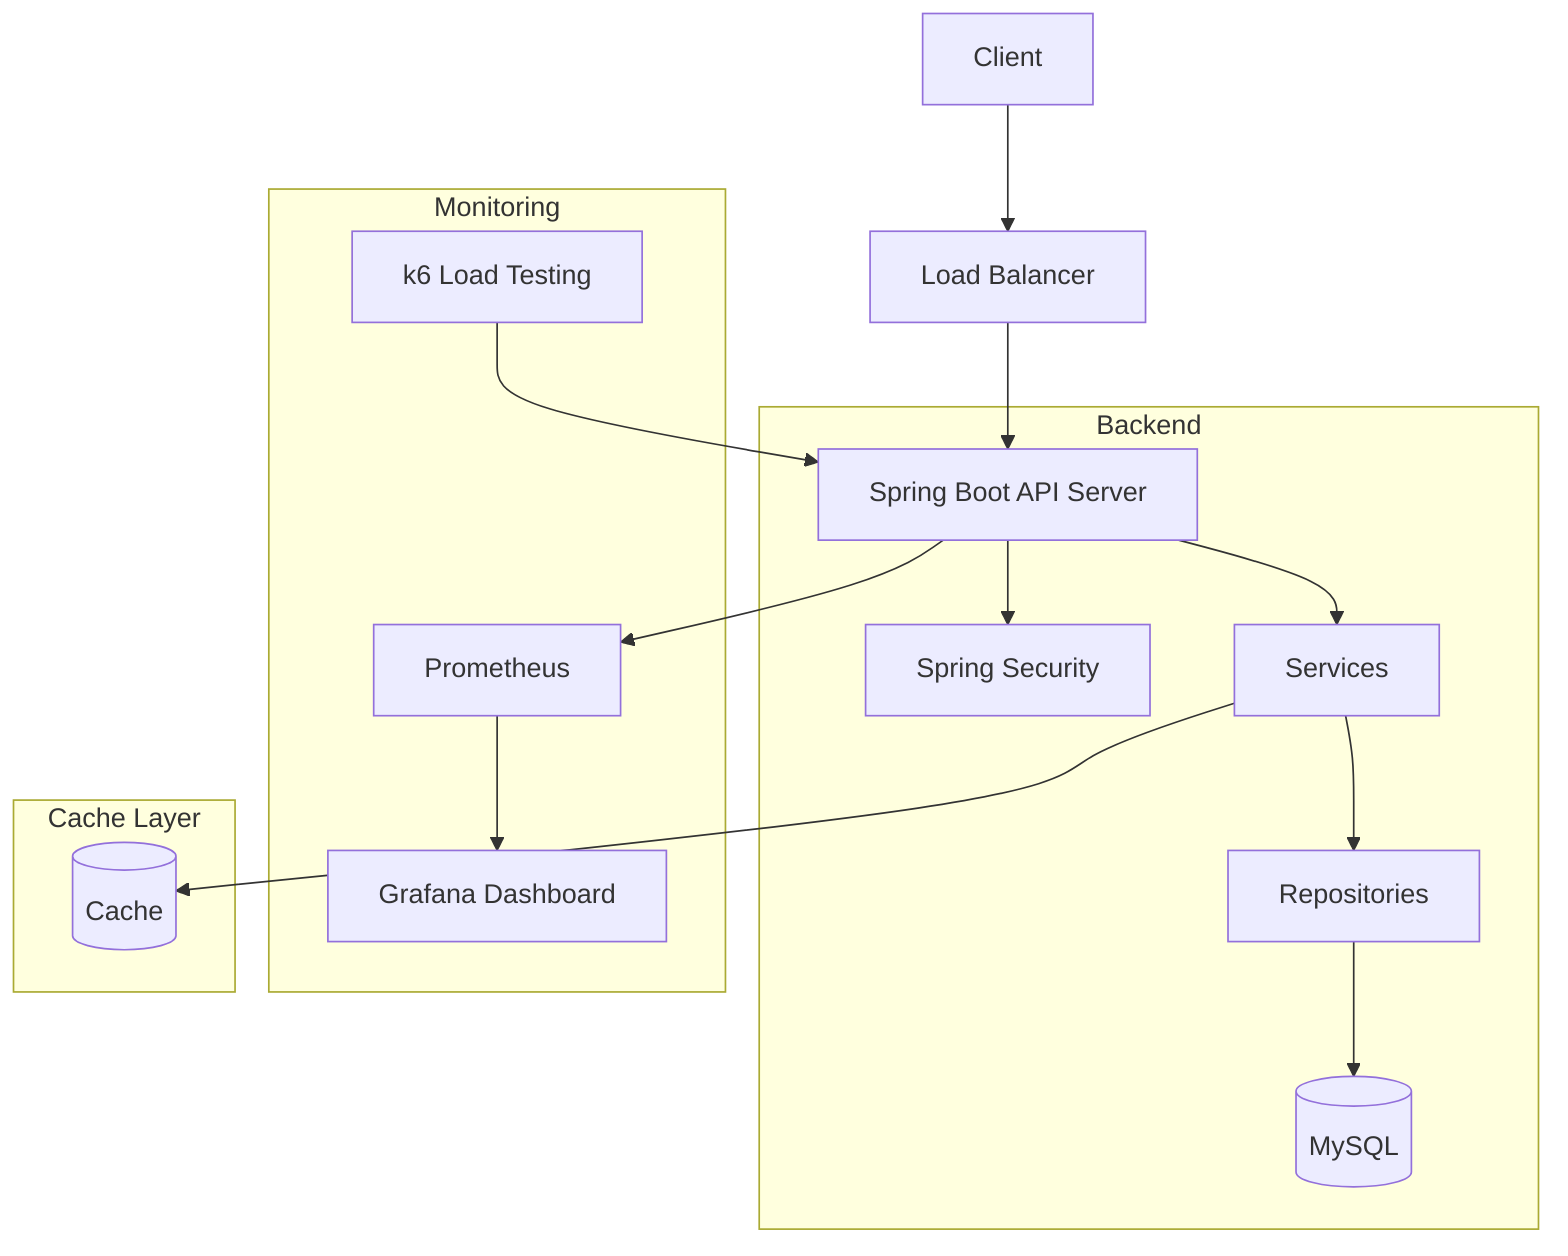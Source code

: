 graph TB
    Client[Client] --> LB[Load Balancer]
    LB --> API[Spring Boot API Server]
    
    subgraph Backend
        API --> Security[Spring Security]
        API --> Services[Services]
        Services --> Repositories[Repositories]
        Repositories --> DB[(MySQL)]
    end

    subgraph Monitoring
        API --> Prometheus[Prometheus]
        Prometheus --> Grafana[Grafana Dashboard]
        K6[k6 Load Testing] --> API
    end

    subgraph Cache Layer
        Services --> Cache[(Cache)]
    end
